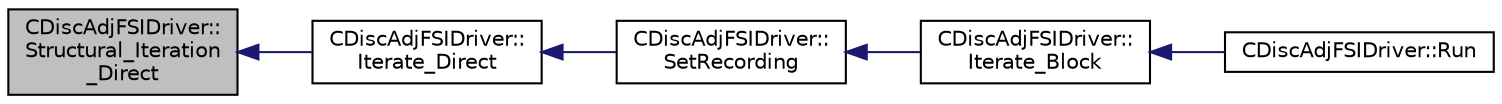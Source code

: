 digraph "CDiscAdjFSIDriver::Structural_Iteration_Direct"
{
  edge [fontname="Helvetica",fontsize="10",labelfontname="Helvetica",labelfontsize="10"];
  node [fontname="Helvetica",fontsize="10",shape=record];
  rankdir="LR";
  Node2763 [label="CDiscAdjFSIDriver::\lStructural_Iteration\l_Direct",height=0.2,width=0.4,color="black", fillcolor="grey75", style="filled", fontcolor="black"];
  Node2763 -> Node2764 [dir="back",color="midnightblue",fontsize="10",style="solid",fontname="Helvetica"];
  Node2764 [label="CDiscAdjFSIDriver::\lIterate_Direct",height=0.2,width=0.4,color="black", fillcolor="white", style="filled",URL="$class_c_disc_adj_f_s_i_driver.html#acd9e7f14d860522e48ba2b6db34efd49",tooltip="Iterate the direct solver for recording. "];
  Node2764 -> Node2765 [dir="back",color="midnightblue",fontsize="10",style="solid",fontname="Helvetica"];
  Node2765 [label="CDiscAdjFSIDriver::\lSetRecording",height=0.2,width=0.4,color="black", fillcolor="white", style="filled",URL="$class_c_disc_adj_f_s_i_driver.html#ab07394a77802e469a321ccd1b10cb988",tooltip="Set the recording for a Discrete Adjoint iteration for the FSI problem. "];
  Node2765 -> Node2766 [dir="back",color="midnightblue",fontsize="10",style="solid",fontname="Helvetica"];
  Node2766 [label="CDiscAdjFSIDriver::\lIterate_Block",height=0.2,width=0.4,color="black", fillcolor="white", style="filled",URL="$class_c_disc_adj_f_s_i_driver.html#a84949f139fa795b7d34d6ff77e82eb5c",tooltip="Iterate a certain block for adjoint FSI - may be the whole set of variables or independent and subite..."];
  Node2766 -> Node2767 [dir="back",color="midnightblue",fontsize="10",style="solid",fontname="Helvetica"];
  Node2767 [label="CDiscAdjFSIDriver::Run",height=0.2,width=0.4,color="black", fillcolor="white", style="filled",URL="$class_c_disc_adj_f_s_i_driver.html#a2e965d6e9c4dcfc296077cae225cab21",tooltip="Run a Discrete Adjoint iteration for the FSI problem. "];
}
